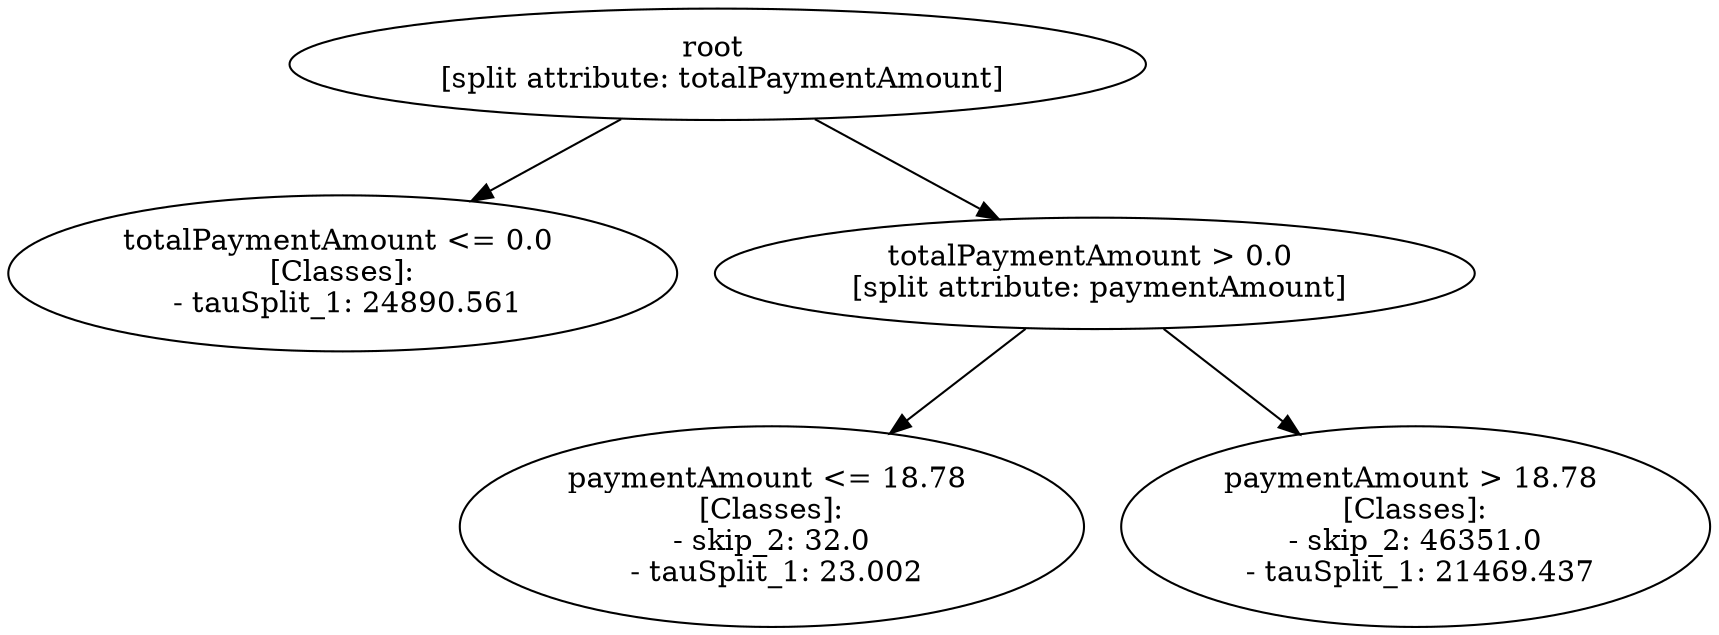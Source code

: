 // Road_Traffic_Fine_Management_Process-p_2-7
digraph "Road_Traffic_Fine_Management_Process-p_2-7" {
	"144df87d-7786-46c7-90be-75e3130c96da" [label="root 
 [split attribute: totalPaymentAmount]"]
	"80992958-edf4-4a78-b5bf-b40783eb4d11" [label="totalPaymentAmount <= 0.0 
 [Classes]: 
 - tauSplit_1: 24890.561"]
	"144df87d-7786-46c7-90be-75e3130c96da" -> "80992958-edf4-4a78-b5bf-b40783eb4d11"
	"a81b7b5b-f1f4-4265-be30-b88f074de540" [label="totalPaymentAmount > 0.0 
 [split attribute: paymentAmount]"]
	"144df87d-7786-46c7-90be-75e3130c96da" -> "a81b7b5b-f1f4-4265-be30-b88f074de540"
	"90dffa41-aa8c-4607-93ba-91da51e094d5" [label="paymentAmount <= 18.78 
 [Classes]: 
 - skip_2: 32.0 
 - tauSplit_1: 23.002"]
	"a81b7b5b-f1f4-4265-be30-b88f074de540" -> "90dffa41-aa8c-4607-93ba-91da51e094d5"
	"63ccb84a-97fa-43e5-94aa-b1b366ef4d63" [label="paymentAmount > 18.78 
 [Classes]: 
 - skip_2: 46351.0 
 - tauSplit_1: 21469.437"]
	"a81b7b5b-f1f4-4265-be30-b88f074de540" -> "63ccb84a-97fa-43e5-94aa-b1b366ef4d63"
}
